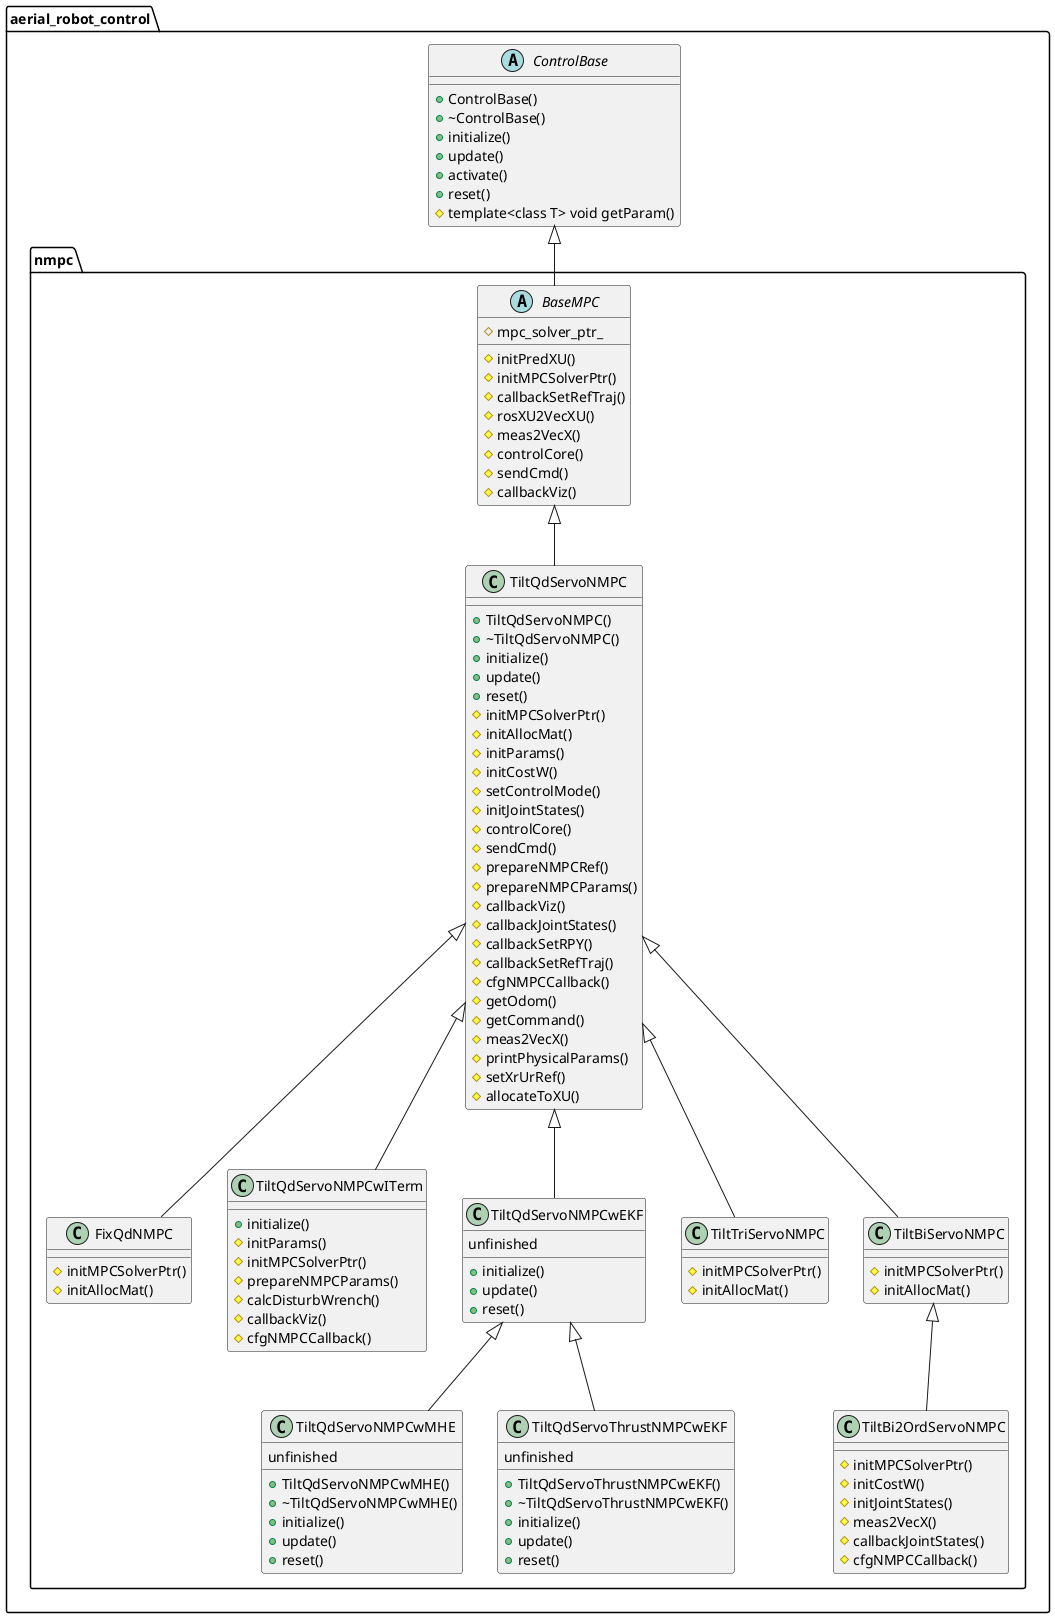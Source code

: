@startuml
'https://plantuml.com/class-diagram

set namespaceSeparator ::

abstract class aerial_robot_control::ControlBase {
    + ControlBase()
    + ~ControlBase()
    + initialize()
    + update()
    + activate()
    + reset()
    # template<class T> void getParam()
}

abstract class aerial_robot_control::nmpc::BaseMPC extends aerial_robot_control::ControlBase {
    # mpc_solver_ptr_
    # initPredXU()
    # initMPCSolverPtr()
    # callbackSetRefTraj()
    # rosXU2VecXU()
    # meas2VecX()
    # controlCore()
    # sendCmd()
    # callbackViz()
}

class aerial_robot_control::nmpc::FixQdNMPC extends aerial_robot_control::nmpc::TiltQdServoNMPC {
'x_dim = 13, u_dim = 4, p_dim = 4'
    # initMPCSolverPtr()
    # initAllocMat()
}

'class aerial_robot_control::nmpc::TiltQdNMPC extends aerial_robot_control::nmpc::FixQdNMPC {
''x_dim = 13, u_dim = 8'
'    + TiltQdNMPC()
'    + ~TiltQdNMPC()
'    + initialize()
'    + update()
'    + reset()
'}

class aerial_robot_control::nmpc::TiltQdServoNMPC extends aerial_robot_control::nmpc::BaseMPC {
'x_dim = 17, u_dim = 8, p_dim = 4'
    + TiltQdServoNMPC()
    + ~TiltQdServoNMPC()
    + initialize()
    + update()
    + reset()
    # initMPCSolverPtr()
    # initAllocMat()
    # initParams()
    # initCostW()
    # setControlMode()
    # initJointStates()
    # controlCore()
    # sendCmd()
    # prepareNMPCRef()
    # prepareNMPCParams()
    # callbackViz()
    # callbackJointStates()
    # callbackSetRPY()
    # callbackSetRefTraj()
    # cfgNMPCCallback()
    # getOdom()
    # getCommand()
    # meas2VecX()
    # printPhysicalParams()
    # setXrUrRef()
    # allocateToXU()
}

class aerial_robot_control::nmpc::TiltQdServoNMPCwITerm extends aerial_robot_control::nmpc::TiltQdServoNMPC {
'x_dim = 17, u_dim = 8， p_dim = 10'
    + initialize()
    # initParams()
    # initMPCSolverPtr()
    # prepareNMPCParams()
    # calcDisturbWrench()
    # callbackViz()
    # cfgNMPCCallback()
}

class aerial_robot_control::nmpc::TiltQdServoNMPCwEKF extends aerial_robot_control::nmpc::TiltQdServoNMPC {
'x_dim = 23, u_dim = 8, p_dim = 4'
unfinished
    + initialize()
    + update()
    + reset()
}

class aerial_robot_control::nmpc::TiltQdServoNMPCwMHE extends aerial_robot_control::nmpc::TiltQdServoNMPCwEKF {
'x_dim = 23, u_dim = 8, p_dim = 4'
unfinished
    + TiltQdServoNMPCwMHE()
    + ~TiltQdServoNMPCwMHE()
    + initialize()
    + update()
    + reset()
}

class aerial_robot_control::nmpc::TiltQdServoThrustNMPCwEKF extends aerial_robot_control::nmpc::TiltQdServoNMPCwEKF {
'x_dim = 27, u_dim = 8, p_dim = 4'
unfinished
    + TiltQdServoThrustNMPCwEKF()
    + ~TiltQdServoThrustNMPCwEKF()
    + initialize()
    + update()
    + reset()
}

class aerial_robot_control::nmpc::TiltTriServoNMPC extends aerial_robot_control::nmpc::TiltQdServoNMPC {
'x_dim = 16, u_dim = 6, p_dim = 4'
    # initMPCSolverPtr()
    # initAllocMat()
}

class aerial_robot_control::nmpc::TiltBiServoNMPC extends aerial_robot_control::nmpc::TiltQdServoNMPC {
'x_dim = 15, u_dim = 4, p_dim = 4'
    # initMPCSolverPtr()
    # initAllocMat()
}

class aerial_robot_control::nmpc::TiltBi2OrdServoNMPC extends aerial_robot_control::nmpc::TiltBiServoNMPC {
'x_dim = 17, u_dim = 4, p_dim = 4'
    # initMPCSolverPtr()
    # initCostW()
    # initJointStates()
    # meas2VecX()
    # callbackJointStates()
    # cfgNMPCCallback()
}

@enduml